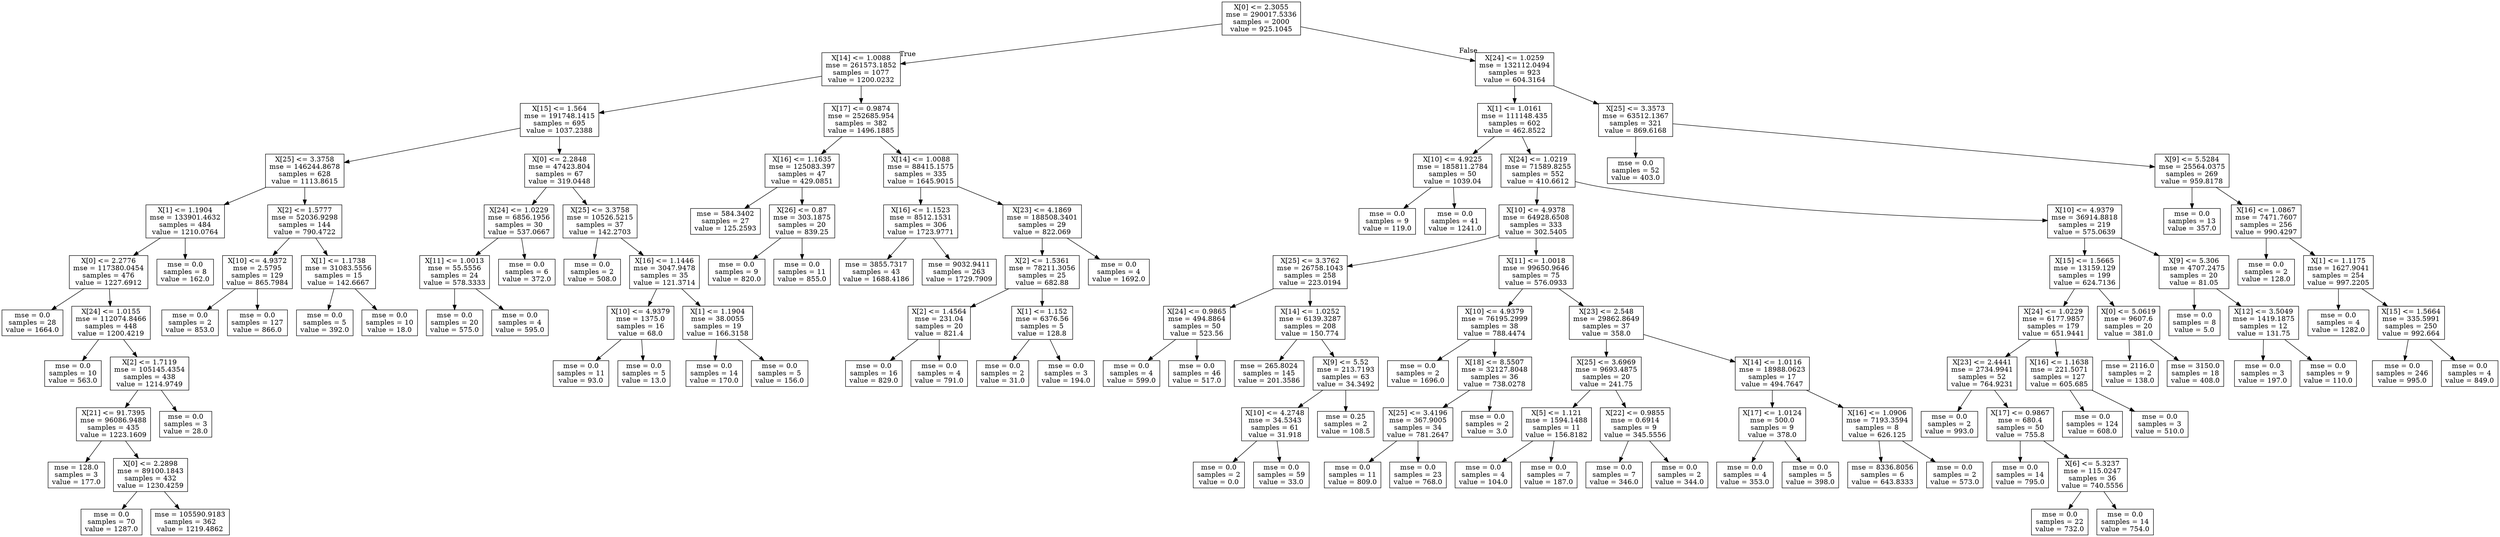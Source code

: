 digraph Tree {
node [shape=box] ;
0 [label="X[0] <= 2.3055\nmse = 290017.5336\nsamples = 2000\nvalue = 925.1045"] ;
1 [label="X[14] <= 1.0088\nmse = 261573.1852\nsamples = 1077\nvalue = 1200.0232"] ;
0 -> 1 [labeldistance=2.5, labelangle=45, headlabel="True"] ;
2 [label="X[15] <= 1.564\nmse = 191748.1415\nsamples = 695\nvalue = 1037.2388"] ;
1 -> 2 ;
3 [label="X[25] <= 3.3758\nmse = 146244.8678\nsamples = 628\nvalue = 1113.8615"] ;
2 -> 3 ;
4 [label="X[1] <= 1.1904\nmse = 133901.4632\nsamples = 484\nvalue = 1210.0764"] ;
3 -> 4 ;
5 [label="X[0] <= 2.2776\nmse = 117380.0454\nsamples = 476\nvalue = 1227.6912"] ;
4 -> 5 ;
6 [label="mse = 0.0\nsamples = 28\nvalue = 1664.0"] ;
5 -> 6 ;
7 [label="X[24] <= 1.0155\nmse = 112074.8466\nsamples = 448\nvalue = 1200.4219"] ;
5 -> 7 ;
8 [label="mse = 0.0\nsamples = 10\nvalue = 563.0"] ;
7 -> 8 ;
9 [label="X[2] <= 1.7119\nmse = 105145.4354\nsamples = 438\nvalue = 1214.9749"] ;
7 -> 9 ;
10 [label="X[21] <= 91.7395\nmse = 96086.9488\nsamples = 435\nvalue = 1223.1609"] ;
9 -> 10 ;
11 [label="mse = 128.0\nsamples = 3\nvalue = 177.0"] ;
10 -> 11 ;
12 [label="X[0] <= 2.2898\nmse = 89100.1843\nsamples = 432\nvalue = 1230.4259"] ;
10 -> 12 ;
13 [label="mse = 0.0\nsamples = 70\nvalue = 1287.0"] ;
12 -> 13 ;
14 [label="mse = 105590.9183\nsamples = 362\nvalue = 1219.4862"] ;
12 -> 14 ;
15 [label="mse = 0.0\nsamples = 3\nvalue = 28.0"] ;
9 -> 15 ;
16 [label="mse = 0.0\nsamples = 8\nvalue = 162.0"] ;
4 -> 16 ;
17 [label="X[2] <= 1.5777\nmse = 52036.9298\nsamples = 144\nvalue = 790.4722"] ;
3 -> 17 ;
18 [label="X[10] <= 4.9372\nmse = 2.5795\nsamples = 129\nvalue = 865.7984"] ;
17 -> 18 ;
19 [label="mse = 0.0\nsamples = 2\nvalue = 853.0"] ;
18 -> 19 ;
20 [label="mse = 0.0\nsamples = 127\nvalue = 866.0"] ;
18 -> 20 ;
21 [label="X[1] <= 1.1738\nmse = 31083.5556\nsamples = 15\nvalue = 142.6667"] ;
17 -> 21 ;
22 [label="mse = 0.0\nsamples = 5\nvalue = 392.0"] ;
21 -> 22 ;
23 [label="mse = 0.0\nsamples = 10\nvalue = 18.0"] ;
21 -> 23 ;
24 [label="X[0] <= 2.2848\nmse = 47423.804\nsamples = 67\nvalue = 319.0448"] ;
2 -> 24 ;
25 [label="X[24] <= 1.0229\nmse = 6856.1956\nsamples = 30\nvalue = 537.0667"] ;
24 -> 25 ;
26 [label="X[11] <= 1.0013\nmse = 55.5556\nsamples = 24\nvalue = 578.3333"] ;
25 -> 26 ;
27 [label="mse = 0.0\nsamples = 20\nvalue = 575.0"] ;
26 -> 27 ;
28 [label="mse = 0.0\nsamples = 4\nvalue = 595.0"] ;
26 -> 28 ;
29 [label="mse = 0.0\nsamples = 6\nvalue = 372.0"] ;
25 -> 29 ;
30 [label="X[25] <= 3.3758\nmse = 10526.5215\nsamples = 37\nvalue = 142.2703"] ;
24 -> 30 ;
31 [label="mse = 0.0\nsamples = 2\nvalue = 508.0"] ;
30 -> 31 ;
32 [label="X[16] <= 1.1446\nmse = 3047.9478\nsamples = 35\nvalue = 121.3714"] ;
30 -> 32 ;
33 [label="X[10] <= 4.9379\nmse = 1375.0\nsamples = 16\nvalue = 68.0"] ;
32 -> 33 ;
34 [label="mse = 0.0\nsamples = 11\nvalue = 93.0"] ;
33 -> 34 ;
35 [label="mse = 0.0\nsamples = 5\nvalue = 13.0"] ;
33 -> 35 ;
36 [label="X[1] <= 1.1904\nmse = 38.0055\nsamples = 19\nvalue = 166.3158"] ;
32 -> 36 ;
37 [label="mse = 0.0\nsamples = 14\nvalue = 170.0"] ;
36 -> 37 ;
38 [label="mse = 0.0\nsamples = 5\nvalue = 156.0"] ;
36 -> 38 ;
39 [label="X[17] <= 0.9874\nmse = 252685.954\nsamples = 382\nvalue = 1496.1885"] ;
1 -> 39 ;
40 [label="X[16] <= 1.1635\nmse = 125083.397\nsamples = 47\nvalue = 429.0851"] ;
39 -> 40 ;
41 [label="mse = 584.3402\nsamples = 27\nvalue = 125.2593"] ;
40 -> 41 ;
42 [label="X[26] <= 0.87\nmse = 303.1875\nsamples = 20\nvalue = 839.25"] ;
40 -> 42 ;
43 [label="mse = 0.0\nsamples = 9\nvalue = 820.0"] ;
42 -> 43 ;
44 [label="mse = 0.0\nsamples = 11\nvalue = 855.0"] ;
42 -> 44 ;
45 [label="X[14] <= 1.0088\nmse = 88415.1575\nsamples = 335\nvalue = 1645.9015"] ;
39 -> 45 ;
46 [label="X[16] <= 1.1523\nmse = 8512.1531\nsamples = 306\nvalue = 1723.9771"] ;
45 -> 46 ;
47 [label="mse = 3855.7317\nsamples = 43\nvalue = 1688.4186"] ;
46 -> 47 ;
48 [label="mse = 9032.9411\nsamples = 263\nvalue = 1729.7909"] ;
46 -> 48 ;
49 [label="X[23] <= 4.1869\nmse = 188508.3401\nsamples = 29\nvalue = 822.069"] ;
45 -> 49 ;
50 [label="X[2] <= 1.5361\nmse = 78211.3056\nsamples = 25\nvalue = 682.88"] ;
49 -> 50 ;
51 [label="X[2] <= 1.4564\nmse = 231.04\nsamples = 20\nvalue = 821.4"] ;
50 -> 51 ;
52 [label="mse = 0.0\nsamples = 16\nvalue = 829.0"] ;
51 -> 52 ;
53 [label="mse = 0.0\nsamples = 4\nvalue = 791.0"] ;
51 -> 53 ;
54 [label="X[1] <= 1.152\nmse = 6376.56\nsamples = 5\nvalue = 128.8"] ;
50 -> 54 ;
55 [label="mse = 0.0\nsamples = 2\nvalue = 31.0"] ;
54 -> 55 ;
56 [label="mse = 0.0\nsamples = 3\nvalue = 194.0"] ;
54 -> 56 ;
57 [label="mse = 0.0\nsamples = 4\nvalue = 1692.0"] ;
49 -> 57 ;
58 [label="X[24] <= 1.0259\nmse = 132112.0494\nsamples = 923\nvalue = 604.3164"] ;
0 -> 58 [labeldistance=2.5, labelangle=-45, headlabel="False"] ;
59 [label="X[1] <= 1.0161\nmse = 111148.435\nsamples = 602\nvalue = 462.8522"] ;
58 -> 59 ;
60 [label="X[10] <= 4.9225\nmse = 185811.2784\nsamples = 50\nvalue = 1039.04"] ;
59 -> 60 ;
61 [label="mse = 0.0\nsamples = 9\nvalue = 119.0"] ;
60 -> 61 ;
62 [label="mse = 0.0\nsamples = 41\nvalue = 1241.0"] ;
60 -> 62 ;
63 [label="X[24] <= 1.0219\nmse = 71589.8255\nsamples = 552\nvalue = 410.6612"] ;
59 -> 63 ;
64 [label="X[10] <= 4.9378\nmse = 64928.6508\nsamples = 333\nvalue = 302.5405"] ;
63 -> 64 ;
65 [label="X[25] <= 3.3762\nmse = 26758.1043\nsamples = 258\nvalue = 223.0194"] ;
64 -> 65 ;
66 [label="X[24] <= 0.9865\nmse = 494.8864\nsamples = 50\nvalue = 523.56"] ;
65 -> 66 ;
67 [label="mse = 0.0\nsamples = 4\nvalue = 599.0"] ;
66 -> 67 ;
68 [label="mse = 0.0\nsamples = 46\nvalue = 517.0"] ;
66 -> 68 ;
69 [label="X[14] <= 1.0252\nmse = 6139.3287\nsamples = 208\nvalue = 150.774"] ;
65 -> 69 ;
70 [label="mse = 265.8024\nsamples = 145\nvalue = 201.3586"] ;
69 -> 70 ;
71 [label="X[9] <= 5.52\nmse = 213.7193\nsamples = 63\nvalue = 34.3492"] ;
69 -> 71 ;
72 [label="X[10] <= 4.2748\nmse = 34.5343\nsamples = 61\nvalue = 31.918"] ;
71 -> 72 ;
73 [label="mse = 0.0\nsamples = 2\nvalue = 0.0"] ;
72 -> 73 ;
74 [label="mse = 0.0\nsamples = 59\nvalue = 33.0"] ;
72 -> 74 ;
75 [label="mse = 0.25\nsamples = 2\nvalue = 108.5"] ;
71 -> 75 ;
76 [label="X[11] <= 1.0018\nmse = 99650.9646\nsamples = 75\nvalue = 576.0933"] ;
64 -> 76 ;
77 [label="X[10] <= 4.9379\nmse = 76195.2999\nsamples = 38\nvalue = 788.4474"] ;
76 -> 77 ;
78 [label="mse = 0.0\nsamples = 2\nvalue = 1696.0"] ;
77 -> 78 ;
79 [label="X[18] <= 8.5507\nmse = 32127.8048\nsamples = 36\nvalue = 738.0278"] ;
77 -> 79 ;
80 [label="X[25] <= 3.4196\nmse = 367.9005\nsamples = 34\nvalue = 781.2647"] ;
79 -> 80 ;
81 [label="mse = 0.0\nsamples = 11\nvalue = 809.0"] ;
80 -> 81 ;
82 [label="mse = 0.0\nsamples = 23\nvalue = 768.0"] ;
80 -> 82 ;
83 [label="mse = 0.0\nsamples = 2\nvalue = 3.0"] ;
79 -> 83 ;
84 [label="X[23] <= 2.548\nmse = 29862.8649\nsamples = 37\nvalue = 358.0"] ;
76 -> 84 ;
85 [label="X[25] <= 3.6969\nmse = 9693.4875\nsamples = 20\nvalue = 241.75"] ;
84 -> 85 ;
86 [label="X[5] <= 1.121\nmse = 1594.1488\nsamples = 11\nvalue = 156.8182"] ;
85 -> 86 ;
87 [label="mse = 0.0\nsamples = 4\nvalue = 104.0"] ;
86 -> 87 ;
88 [label="mse = 0.0\nsamples = 7\nvalue = 187.0"] ;
86 -> 88 ;
89 [label="X[22] <= 0.9855\nmse = 0.6914\nsamples = 9\nvalue = 345.5556"] ;
85 -> 89 ;
90 [label="mse = 0.0\nsamples = 7\nvalue = 346.0"] ;
89 -> 90 ;
91 [label="mse = 0.0\nsamples = 2\nvalue = 344.0"] ;
89 -> 91 ;
92 [label="X[14] <= 1.0116\nmse = 18988.0623\nsamples = 17\nvalue = 494.7647"] ;
84 -> 92 ;
93 [label="X[17] <= 1.0124\nmse = 500.0\nsamples = 9\nvalue = 378.0"] ;
92 -> 93 ;
94 [label="mse = 0.0\nsamples = 4\nvalue = 353.0"] ;
93 -> 94 ;
95 [label="mse = 0.0\nsamples = 5\nvalue = 398.0"] ;
93 -> 95 ;
96 [label="X[16] <= 1.0906\nmse = 7193.3594\nsamples = 8\nvalue = 626.125"] ;
92 -> 96 ;
97 [label="mse = 8336.8056\nsamples = 6\nvalue = 643.8333"] ;
96 -> 97 ;
98 [label="mse = 0.0\nsamples = 2\nvalue = 573.0"] ;
96 -> 98 ;
99 [label="X[10] <= 4.9379\nmse = 36914.8818\nsamples = 219\nvalue = 575.0639"] ;
63 -> 99 ;
100 [label="X[15] <= 1.5665\nmse = 13159.129\nsamples = 199\nvalue = 624.7136"] ;
99 -> 100 ;
101 [label="X[24] <= 1.0229\nmse = 6177.9857\nsamples = 179\nvalue = 651.9441"] ;
100 -> 101 ;
102 [label="X[23] <= 2.4441\nmse = 2734.9941\nsamples = 52\nvalue = 764.9231"] ;
101 -> 102 ;
103 [label="mse = 0.0\nsamples = 2\nvalue = 993.0"] ;
102 -> 103 ;
104 [label="X[17] <= 0.9867\nmse = 680.4\nsamples = 50\nvalue = 755.8"] ;
102 -> 104 ;
105 [label="mse = 0.0\nsamples = 14\nvalue = 795.0"] ;
104 -> 105 ;
106 [label="X[6] <= 5.3237\nmse = 115.0247\nsamples = 36\nvalue = 740.5556"] ;
104 -> 106 ;
107 [label="mse = 0.0\nsamples = 22\nvalue = 732.0"] ;
106 -> 107 ;
108 [label="mse = 0.0\nsamples = 14\nvalue = 754.0"] ;
106 -> 108 ;
109 [label="X[16] <= 1.1638\nmse = 221.5071\nsamples = 127\nvalue = 605.685"] ;
101 -> 109 ;
110 [label="mse = 0.0\nsamples = 124\nvalue = 608.0"] ;
109 -> 110 ;
111 [label="mse = 0.0\nsamples = 3\nvalue = 510.0"] ;
109 -> 111 ;
112 [label="X[0] <= 5.0619\nmse = 9607.6\nsamples = 20\nvalue = 381.0"] ;
100 -> 112 ;
113 [label="mse = 2116.0\nsamples = 2\nvalue = 138.0"] ;
112 -> 113 ;
114 [label="mse = 3150.0\nsamples = 18\nvalue = 408.0"] ;
112 -> 114 ;
115 [label="X[9] <= 5.306\nmse = 4707.2475\nsamples = 20\nvalue = 81.05"] ;
99 -> 115 ;
116 [label="mse = 0.0\nsamples = 8\nvalue = 5.0"] ;
115 -> 116 ;
117 [label="X[12] <= 3.5049\nmse = 1419.1875\nsamples = 12\nvalue = 131.75"] ;
115 -> 117 ;
118 [label="mse = 0.0\nsamples = 3\nvalue = 197.0"] ;
117 -> 118 ;
119 [label="mse = 0.0\nsamples = 9\nvalue = 110.0"] ;
117 -> 119 ;
120 [label="X[25] <= 3.3573\nmse = 63512.1367\nsamples = 321\nvalue = 869.6168"] ;
58 -> 120 ;
121 [label="mse = 0.0\nsamples = 52\nvalue = 403.0"] ;
120 -> 121 ;
122 [label="X[9] <= 5.5284\nmse = 25564.0375\nsamples = 269\nvalue = 959.8178"] ;
120 -> 122 ;
123 [label="mse = 0.0\nsamples = 13\nvalue = 357.0"] ;
122 -> 123 ;
124 [label="X[16] <= 1.0867\nmse = 7471.7607\nsamples = 256\nvalue = 990.4297"] ;
122 -> 124 ;
125 [label="mse = 0.0\nsamples = 2\nvalue = 128.0"] ;
124 -> 125 ;
126 [label="X[1] <= 1.1175\nmse = 1627.9041\nsamples = 254\nvalue = 997.2205"] ;
124 -> 126 ;
127 [label="mse = 0.0\nsamples = 4\nvalue = 1282.0"] ;
126 -> 127 ;
128 [label="X[15] <= 1.5664\nmse = 335.5991\nsamples = 250\nvalue = 992.664"] ;
126 -> 128 ;
129 [label="mse = 0.0\nsamples = 246\nvalue = 995.0"] ;
128 -> 129 ;
130 [label="mse = 0.0\nsamples = 4\nvalue = 849.0"] ;
128 -> 130 ;
}
